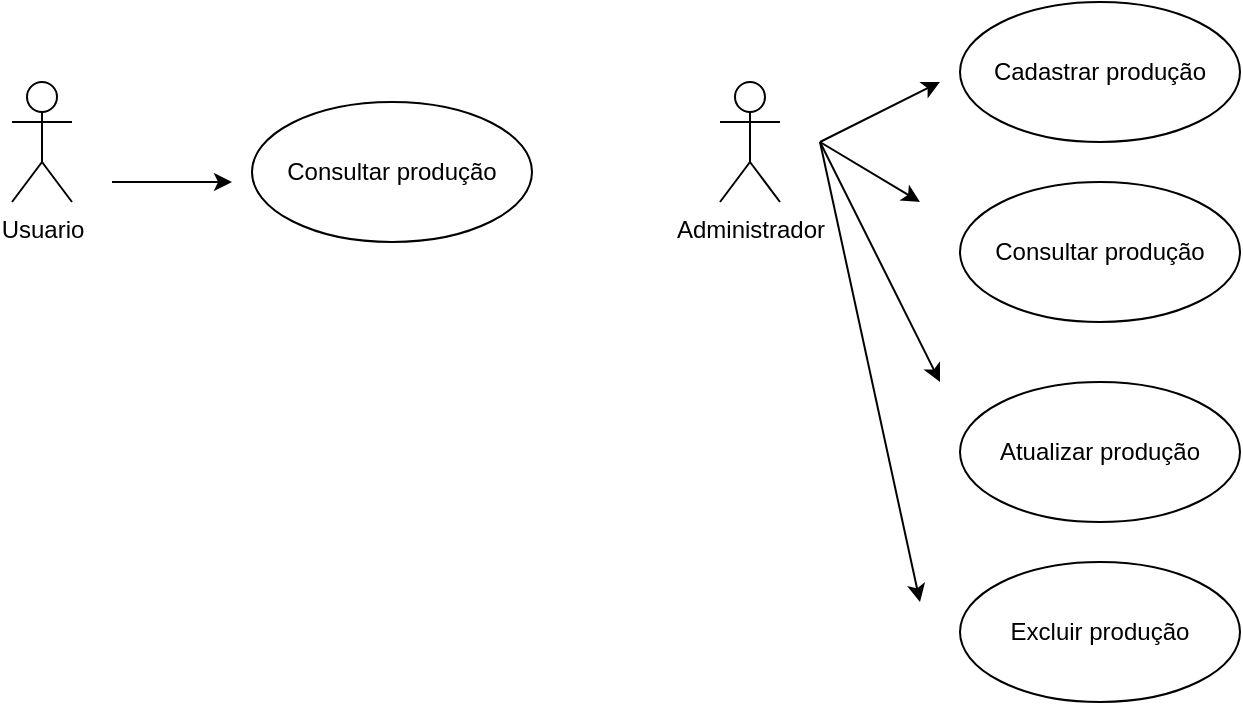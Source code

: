 <mxfile version="24.4.4" type="google">
  <diagram name="Página-1" id="CDUE7qPUAqUkDwanDlJn">
    <mxGraphModel grid="1" page="1" gridSize="10" guides="1" tooltips="1" connect="1" arrows="1" fold="1" pageScale="1" pageWidth="827" pageHeight="1169" math="0" shadow="0">
      <root>
        <mxCell id="0" />
        <mxCell id="1" parent="0" />
        <mxCell id="YOQtWQg8F9vhpvxFz-Sj-2" value="Usuario" style="shape=umlActor;verticalLabelPosition=bottom;verticalAlign=top;html=1;" vertex="1" parent="1">
          <mxGeometry x="60" y="130" width="30" height="60" as="geometry" />
        </mxCell>
        <mxCell id="YOQtWQg8F9vhpvxFz-Sj-3" value="Consultar produção" style="ellipse;whiteSpace=wrap;html=1;" vertex="1" parent="1">
          <mxGeometry x="180" y="140" width="140" height="70" as="geometry" />
        </mxCell>
        <mxCell id="QdudNUhBWWnRdLo8nEw1-13" value="" style="endArrow=classic;html=1;rounded=0;" edge="1" parent="1">
          <mxGeometry width="50" height="50" relative="1" as="geometry">
            <mxPoint x="110" y="180" as="sourcePoint" />
            <mxPoint x="170" y="180" as="targetPoint" />
          </mxGeometry>
        </mxCell>
        <mxCell id="hW_KKmW4UyXy6G2q0P27-3" value="Administrador" style="shape=umlActor;verticalLabelPosition=bottom;verticalAlign=top;html=1;" vertex="1" parent="1">
          <mxGeometry x="414" y="130" width="30" height="60" as="geometry" />
        </mxCell>
        <mxCell id="hW_KKmW4UyXy6G2q0P27-4" value="Consultar produção" style="ellipse;whiteSpace=wrap;html=1;" vertex="1" parent="1">
          <mxGeometry x="534" y="180" width="140" height="70" as="geometry" />
        </mxCell>
        <mxCell id="hW_KKmW4UyXy6G2q0P27-5" value="Cadastrar produção" style="ellipse;whiteSpace=wrap;html=1;" vertex="1" parent="1">
          <mxGeometry x="534" y="90" width="140" height="70" as="geometry" />
        </mxCell>
        <mxCell id="hW_KKmW4UyXy6G2q0P27-6" value="Atualizar produção" style="ellipse;whiteSpace=wrap;html=1;" vertex="1" parent="1">
          <mxGeometry x="534" y="280" width="140" height="70" as="geometry" />
        </mxCell>
        <mxCell id="hW_KKmW4UyXy6G2q0P27-7" value="Excluir produção" style="ellipse;whiteSpace=wrap;html=1;" vertex="1" parent="1">
          <mxGeometry x="534" y="370" width="140" height="70" as="geometry" />
        </mxCell>
        <mxCell id="hW_KKmW4UyXy6G2q0P27-8" value="" style="endArrow=classic;html=1;rounded=0;" edge="1" parent="1">
          <mxGeometry width="50" height="50" relative="1" as="geometry">
            <mxPoint x="464" y="160" as="sourcePoint" />
            <mxPoint x="524" y="130" as="targetPoint" />
          </mxGeometry>
        </mxCell>
        <mxCell id="hW_KKmW4UyXy6G2q0P27-9" value="" style="endArrow=classic;html=1;rounded=0;" edge="1" parent="1">
          <mxGeometry width="50" height="50" relative="1" as="geometry">
            <mxPoint x="464" y="160" as="sourcePoint" />
            <mxPoint x="514" y="190" as="targetPoint" />
          </mxGeometry>
        </mxCell>
        <mxCell id="hW_KKmW4UyXy6G2q0P27-10" value="" style="endArrow=classic;html=1;rounded=0;" edge="1" parent="1">
          <mxGeometry width="50" height="50" relative="1" as="geometry">
            <mxPoint x="464" y="160" as="sourcePoint" />
            <mxPoint x="524" y="280" as="targetPoint" />
          </mxGeometry>
        </mxCell>
        <mxCell id="hW_KKmW4UyXy6G2q0P27-11" value="" style="endArrow=classic;html=1;rounded=0;" edge="1" parent="1">
          <mxGeometry width="50" height="50" relative="1" as="geometry">
            <mxPoint x="464" y="160" as="sourcePoint" />
            <mxPoint x="514" y="390" as="targetPoint" />
          </mxGeometry>
        </mxCell>
      </root>
    </mxGraphModel>
  </diagram>
</mxfile>
